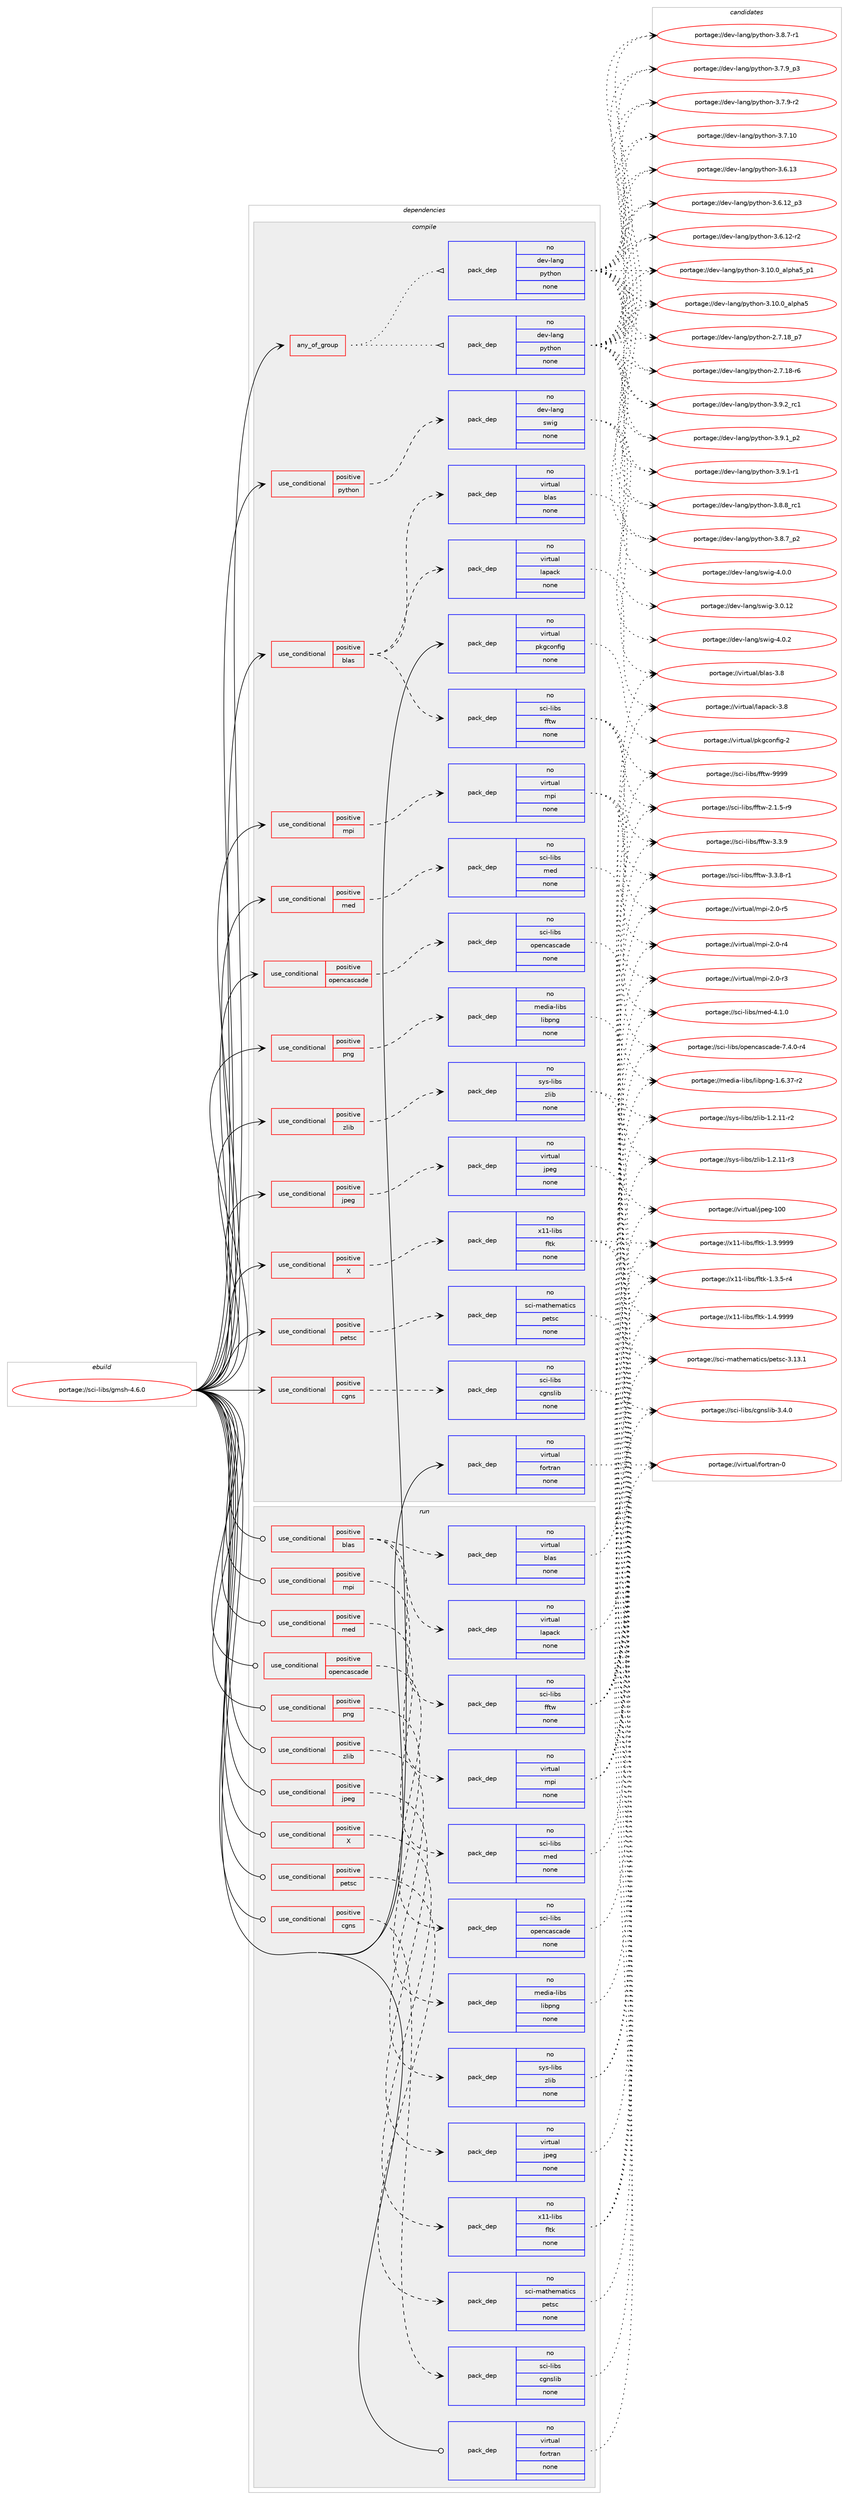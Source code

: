 digraph prolog {

# *************
# Graph options
# *************

newrank=true;
concentrate=true;
compound=true;
graph [rankdir=LR,fontname=Helvetica,fontsize=10,ranksep=1.5];#, ranksep=2.5, nodesep=0.2];
edge  [arrowhead=vee];
node  [fontname=Helvetica,fontsize=10];

# **********
# The ebuild
# **********

subgraph cluster_leftcol {
color=gray;
rank=same;
label=<<i>ebuild</i>>;
id [label="portage://sci-libs/gmsh-4.6.0", color=red, width=4, href="../sci-libs/gmsh-4.6.0.svg"];
}

# ****************
# The dependencies
# ****************

subgraph cluster_midcol {
color=gray;
label=<<i>dependencies</i>>;
subgraph cluster_compile {
fillcolor="#eeeeee";
style=filled;
label=<<i>compile</i>>;
subgraph any77 {
dependency9136 [label=<<TABLE BORDER="0" CELLBORDER="1" CELLSPACING="0" CELLPADDING="4"><TR><TD CELLPADDING="10">any_of_group</TD></TR></TABLE>>, shape=none, color=red];subgraph pack6498 {
dependency9137 [label=<<TABLE BORDER="0" CELLBORDER="1" CELLSPACING="0" CELLPADDING="4" WIDTH="220"><TR><TD ROWSPAN="6" CELLPADDING="30">pack_dep</TD></TR><TR><TD WIDTH="110">no</TD></TR><TR><TD>dev-lang</TD></TR><TR><TD>python</TD></TR><TR><TD>none</TD></TR><TR><TD></TD></TR></TABLE>>, shape=none, color=blue];
}
dependency9136:e -> dependency9137:w [weight=20,style="dotted",arrowhead="oinv"];
subgraph pack6499 {
dependency9138 [label=<<TABLE BORDER="0" CELLBORDER="1" CELLSPACING="0" CELLPADDING="4" WIDTH="220"><TR><TD ROWSPAN="6" CELLPADDING="30">pack_dep</TD></TR><TR><TD WIDTH="110">no</TD></TR><TR><TD>dev-lang</TD></TR><TR><TD>python</TD></TR><TR><TD>none</TD></TR><TR><TD></TD></TR></TABLE>>, shape=none, color=blue];
}
dependency9136:e -> dependency9138:w [weight=20,style="dotted",arrowhead="oinv"];
}
id:e -> dependency9136:w [weight=20,style="solid",arrowhead="vee"];
subgraph cond2552 {
dependency9139 [label=<<TABLE BORDER="0" CELLBORDER="1" CELLSPACING="0" CELLPADDING="4"><TR><TD ROWSPAN="3" CELLPADDING="10">use_conditional</TD></TR><TR><TD>positive</TD></TR><TR><TD>X</TD></TR></TABLE>>, shape=none, color=red];
subgraph pack6500 {
dependency9140 [label=<<TABLE BORDER="0" CELLBORDER="1" CELLSPACING="0" CELLPADDING="4" WIDTH="220"><TR><TD ROWSPAN="6" CELLPADDING="30">pack_dep</TD></TR><TR><TD WIDTH="110">no</TD></TR><TR><TD>x11-libs</TD></TR><TR><TD>fltk</TD></TR><TR><TD>none</TD></TR><TR><TD></TD></TR></TABLE>>, shape=none, color=blue];
}
dependency9139:e -> dependency9140:w [weight=20,style="dashed",arrowhead="vee"];
}
id:e -> dependency9139:w [weight=20,style="solid",arrowhead="vee"];
subgraph cond2553 {
dependency9141 [label=<<TABLE BORDER="0" CELLBORDER="1" CELLSPACING="0" CELLPADDING="4"><TR><TD ROWSPAN="3" CELLPADDING="10">use_conditional</TD></TR><TR><TD>positive</TD></TR><TR><TD>blas</TD></TR></TABLE>>, shape=none, color=red];
subgraph pack6501 {
dependency9142 [label=<<TABLE BORDER="0" CELLBORDER="1" CELLSPACING="0" CELLPADDING="4" WIDTH="220"><TR><TD ROWSPAN="6" CELLPADDING="30">pack_dep</TD></TR><TR><TD WIDTH="110">no</TD></TR><TR><TD>virtual</TD></TR><TR><TD>blas</TD></TR><TR><TD>none</TD></TR><TR><TD></TD></TR></TABLE>>, shape=none, color=blue];
}
dependency9141:e -> dependency9142:w [weight=20,style="dashed",arrowhead="vee"];
subgraph pack6502 {
dependency9143 [label=<<TABLE BORDER="0" CELLBORDER="1" CELLSPACING="0" CELLPADDING="4" WIDTH="220"><TR><TD ROWSPAN="6" CELLPADDING="30">pack_dep</TD></TR><TR><TD WIDTH="110">no</TD></TR><TR><TD>virtual</TD></TR><TR><TD>lapack</TD></TR><TR><TD>none</TD></TR><TR><TD></TD></TR></TABLE>>, shape=none, color=blue];
}
dependency9141:e -> dependency9143:w [weight=20,style="dashed",arrowhead="vee"];
subgraph pack6503 {
dependency9144 [label=<<TABLE BORDER="0" CELLBORDER="1" CELLSPACING="0" CELLPADDING="4" WIDTH="220"><TR><TD ROWSPAN="6" CELLPADDING="30">pack_dep</TD></TR><TR><TD WIDTH="110">no</TD></TR><TR><TD>sci-libs</TD></TR><TR><TD>fftw</TD></TR><TR><TD>none</TD></TR><TR><TD></TD></TR></TABLE>>, shape=none, color=blue];
}
dependency9141:e -> dependency9144:w [weight=20,style="dashed",arrowhead="vee"];
}
id:e -> dependency9141:w [weight=20,style="solid",arrowhead="vee"];
subgraph cond2554 {
dependency9145 [label=<<TABLE BORDER="0" CELLBORDER="1" CELLSPACING="0" CELLPADDING="4"><TR><TD ROWSPAN="3" CELLPADDING="10">use_conditional</TD></TR><TR><TD>positive</TD></TR><TR><TD>cgns</TD></TR></TABLE>>, shape=none, color=red];
subgraph pack6504 {
dependency9146 [label=<<TABLE BORDER="0" CELLBORDER="1" CELLSPACING="0" CELLPADDING="4" WIDTH="220"><TR><TD ROWSPAN="6" CELLPADDING="30">pack_dep</TD></TR><TR><TD WIDTH="110">no</TD></TR><TR><TD>sci-libs</TD></TR><TR><TD>cgnslib</TD></TR><TR><TD>none</TD></TR><TR><TD></TD></TR></TABLE>>, shape=none, color=blue];
}
dependency9145:e -> dependency9146:w [weight=20,style="dashed",arrowhead="vee"];
}
id:e -> dependency9145:w [weight=20,style="solid",arrowhead="vee"];
subgraph cond2555 {
dependency9147 [label=<<TABLE BORDER="0" CELLBORDER="1" CELLSPACING="0" CELLPADDING="4"><TR><TD ROWSPAN="3" CELLPADDING="10">use_conditional</TD></TR><TR><TD>positive</TD></TR><TR><TD>jpeg</TD></TR></TABLE>>, shape=none, color=red];
subgraph pack6505 {
dependency9148 [label=<<TABLE BORDER="0" CELLBORDER="1" CELLSPACING="0" CELLPADDING="4" WIDTH="220"><TR><TD ROWSPAN="6" CELLPADDING="30">pack_dep</TD></TR><TR><TD WIDTH="110">no</TD></TR><TR><TD>virtual</TD></TR><TR><TD>jpeg</TD></TR><TR><TD>none</TD></TR><TR><TD></TD></TR></TABLE>>, shape=none, color=blue];
}
dependency9147:e -> dependency9148:w [weight=20,style="dashed",arrowhead="vee"];
}
id:e -> dependency9147:w [weight=20,style="solid",arrowhead="vee"];
subgraph cond2556 {
dependency9149 [label=<<TABLE BORDER="0" CELLBORDER="1" CELLSPACING="0" CELLPADDING="4"><TR><TD ROWSPAN="3" CELLPADDING="10">use_conditional</TD></TR><TR><TD>positive</TD></TR><TR><TD>med</TD></TR></TABLE>>, shape=none, color=red];
subgraph pack6506 {
dependency9150 [label=<<TABLE BORDER="0" CELLBORDER="1" CELLSPACING="0" CELLPADDING="4" WIDTH="220"><TR><TD ROWSPAN="6" CELLPADDING="30">pack_dep</TD></TR><TR><TD WIDTH="110">no</TD></TR><TR><TD>sci-libs</TD></TR><TR><TD>med</TD></TR><TR><TD>none</TD></TR><TR><TD></TD></TR></TABLE>>, shape=none, color=blue];
}
dependency9149:e -> dependency9150:w [weight=20,style="dashed",arrowhead="vee"];
}
id:e -> dependency9149:w [weight=20,style="solid",arrowhead="vee"];
subgraph cond2557 {
dependency9151 [label=<<TABLE BORDER="0" CELLBORDER="1" CELLSPACING="0" CELLPADDING="4"><TR><TD ROWSPAN="3" CELLPADDING="10">use_conditional</TD></TR><TR><TD>positive</TD></TR><TR><TD>mpi</TD></TR></TABLE>>, shape=none, color=red];
subgraph pack6507 {
dependency9152 [label=<<TABLE BORDER="0" CELLBORDER="1" CELLSPACING="0" CELLPADDING="4" WIDTH="220"><TR><TD ROWSPAN="6" CELLPADDING="30">pack_dep</TD></TR><TR><TD WIDTH="110">no</TD></TR><TR><TD>virtual</TD></TR><TR><TD>mpi</TD></TR><TR><TD>none</TD></TR><TR><TD></TD></TR></TABLE>>, shape=none, color=blue];
}
dependency9151:e -> dependency9152:w [weight=20,style="dashed",arrowhead="vee"];
}
id:e -> dependency9151:w [weight=20,style="solid",arrowhead="vee"];
subgraph cond2558 {
dependency9153 [label=<<TABLE BORDER="0" CELLBORDER="1" CELLSPACING="0" CELLPADDING="4"><TR><TD ROWSPAN="3" CELLPADDING="10">use_conditional</TD></TR><TR><TD>positive</TD></TR><TR><TD>opencascade</TD></TR></TABLE>>, shape=none, color=red];
subgraph pack6508 {
dependency9154 [label=<<TABLE BORDER="0" CELLBORDER="1" CELLSPACING="0" CELLPADDING="4" WIDTH="220"><TR><TD ROWSPAN="6" CELLPADDING="30">pack_dep</TD></TR><TR><TD WIDTH="110">no</TD></TR><TR><TD>sci-libs</TD></TR><TR><TD>opencascade</TD></TR><TR><TD>none</TD></TR><TR><TD></TD></TR></TABLE>>, shape=none, color=blue];
}
dependency9153:e -> dependency9154:w [weight=20,style="dashed",arrowhead="vee"];
}
id:e -> dependency9153:w [weight=20,style="solid",arrowhead="vee"];
subgraph cond2559 {
dependency9155 [label=<<TABLE BORDER="0" CELLBORDER="1" CELLSPACING="0" CELLPADDING="4"><TR><TD ROWSPAN="3" CELLPADDING="10">use_conditional</TD></TR><TR><TD>positive</TD></TR><TR><TD>petsc</TD></TR></TABLE>>, shape=none, color=red];
subgraph pack6509 {
dependency9156 [label=<<TABLE BORDER="0" CELLBORDER="1" CELLSPACING="0" CELLPADDING="4" WIDTH="220"><TR><TD ROWSPAN="6" CELLPADDING="30">pack_dep</TD></TR><TR><TD WIDTH="110">no</TD></TR><TR><TD>sci-mathematics</TD></TR><TR><TD>petsc</TD></TR><TR><TD>none</TD></TR><TR><TD></TD></TR></TABLE>>, shape=none, color=blue];
}
dependency9155:e -> dependency9156:w [weight=20,style="dashed",arrowhead="vee"];
}
id:e -> dependency9155:w [weight=20,style="solid",arrowhead="vee"];
subgraph cond2560 {
dependency9157 [label=<<TABLE BORDER="0" CELLBORDER="1" CELLSPACING="0" CELLPADDING="4"><TR><TD ROWSPAN="3" CELLPADDING="10">use_conditional</TD></TR><TR><TD>positive</TD></TR><TR><TD>png</TD></TR></TABLE>>, shape=none, color=red];
subgraph pack6510 {
dependency9158 [label=<<TABLE BORDER="0" CELLBORDER="1" CELLSPACING="0" CELLPADDING="4" WIDTH="220"><TR><TD ROWSPAN="6" CELLPADDING="30">pack_dep</TD></TR><TR><TD WIDTH="110">no</TD></TR><TR><TD>media-libs</TD></TR><TR><TD>libpng</TD></TR><TR><TD>none</TD></TR><TR><TD></TD></TR></TABLE>>, shape=none, color=blue];
}
dependency9157:e -> dependency9158:w [weight=20,style="dashed",arrowhead="vee"];
}
id:e -> dependency9157:w [weight=20,style="solid",arrowhead="vee"];
subgraph cond2561 {
dependency9159 [label=<<TABLE BORDER="0" CELLBORDER="1" CELLSPACING="0" CELLPADDING="4"><TR><TD ROWSPAN="3" CELLPADDING="10">use_conditional</TD></TR><TR><TD>positive</TD></TR><TR><TD>python</TD></TR></TABLE>>, shape=none, color=red];
subgraph pack6511 {
dependency9160 [label=<<TABLE BORDER="0" CELLBORDER="1" CELLSPACING="0" CELLPADDING="4" WIDTH="220"><TR><TD ROWSPAN="6" CELLPADDING="30">pack_dep</TD></TR><TR><TD WIDTH="110">no</TD></TR><TR><TD>dev-lang</TD></TR><TR><TD>swig</TD></TR><TR><TD>none</TD></TR><TR><TD></TD></TR></TABLE>>, shape=none, color=blue];
}
dependency9159:e -> dependency9160:w [weight=20,style="dashed",arrowhead="vee"];
}
id:e -> dependency9159:w [weight=20,style="solid",arrowhead="vee"];
subgraph cond2562 {
dependency9161 [label=<<TABLE BORDER="0" CELLBORDER="1" CELLSPACING="0" CELLPADDING="4"><TR><TD ROWSPAN="3" CELLPADDING="10">use_conditional</TD></TR><TR><TD>positive</TD></TR><TR><TD>zlib</TD></TR></TABLE>>, shape=none, color=red];
subgraph pack6512 {
dependency9162 [label=<<TABLE BORDER="0" CELLBORDER="1" CELLSPACING="0" CELLPADDING="4" WIDTH="220"><TR><TD ROWSPAN="6" CELLPADDING="30">pack_dep</TD></TR><TR><TD WIDTH="110">no</TD></TR><TR><TD>sys-libs</TD></TR><TR><TD>zlib</TD></TR><TR><TD>none</TD></TR><TR><TD></TD></TR></TABLE>>, shape=none, color=blue];
}
dependency9161:e -> dependency9162:w [weight=20,style="dashed",arrowhead="vee"];
}
id:e -> dependency9161:w [weight=20,style="solid",arrowhead="vee"];
subgraph pack6513 {
dependency9163 [label=<<TABLE BORDER="0" CELLBORDER="1" CELLSPACING="0" CELLPADDING="4" WIDTH="220"><TR><TD ROWSPAN="6" CELLPADDING="30">pack_dep</TD></TR><TR><TD WIDTH="110">no</TD></TR><TR><TD>virtual</TD></TR><TR><TD>fortran</TD></TR><TR><TD>none</TD></TR><TR><TD></TD></TR></TABLE>>, shape=none, color=blue];
}
id:e -> dependency9163:w [weight=20,style="solid",arrowhead="vee"];
subgraph pack6514 {
dependency9164 [label=<<TABLE BORDER="0" CELLBORDER="1" CELLSPACING="0" CELLPADDING="4" WIDTH="220"><TR><TD ROWSPAN="6" CELLPADDING="30">pack_dep</TD></TR><TR><TD WIDTH="110">no</TD></TR><TR><TD>virtual</TD></TR><TR><TD>pkgconfig</TD></TR><TR><TD>none</TD></TR><TR><TD></TD></TR></TABLE>>, shape=none, color=blue];
}
id:e -> dependency9164:w [weight=20,style="solid",arrowhead="vee"];
}
subgraph cluster_compileandrun {
fillcolor="#eeeeee";
style=filled;
label=<<i>compile and run</i>>;
}
subgraph cluster_run {
fillcolor="#eeeeee";
style=filled;
label=<<i>run</i>>;
subgraph cond2563 {
dependency9165 [label=<<TABLE BORDER="0" CELLBORDER="1" CELLSPACING="0" CELLPADDING="4"><TR><TD ROWSPAN="3" CELLPADDING="10">use_conditional</TD></TR><TR><TD>positive</TD></TR><TR><TD>X</TD></TR></TABLE>>, shape=none, color=red];
subgraph pack6515 {
dependency9166 [label=<<TABLE BORDER="0" CELLBORDER="1" CELLSPACING="0" CELLPADDING="4" WIDTH="220"><TR><TD ROWSPAN="6" CELLPADDING="30">pack_dep</TD></TR><TR><TD WIDTH="110">no</TD></TR><TR><TD>x11-libs</TD></TR><TR><TD>fltk</TD></TR><TR><TD>none</TD></TR><TR><TD></TD></TR></TABLE>>, shape=none, color=blue];
}
dependency9165:e -> dependency9166:w [weight=20,style="dashed",arrowhead="vee"];
}
id:e -> dependency9165:w [weight=20,style="solid",arrowhead="odot"];
subgraph cond2564 {
dependency9167 [label=<<TABLE BORDER="0" CELLBORDER="1" CELLSPACING="0" CELLPADDING="4"><TR><TD ROWSPAN="3" CELLPADDING="10">use_conditional</TD></TR><TR><TD>positive</TD></TR><TR><TD>blas</TD></TR></TABLE>>, shape=none, color=red];
subgraph pack6516 {
dependency9168 [label=<<TABLE BORDER="0" CELLBORDER="1" CELLSPACING="0" CELLPADDING="4" WIDTH="220"><TR><TD ROWSPAN="6" CELLPADDING="30">pack_dep</TD></TR><TR><TD WIDTH="110">no</TD></TR><TR><TD>virtual</TD></TR><TR><TD>blas</TD></TR><TR><TD>none</TD></TR><TR><TD></TD></TR></TABLE>>, shape=none, color=blue];
}
dependency9167:e -> dependency9168:w [weight=20,style="dashed",arrowhead="vee"];
subgraph pack6517 {
dependency9169 [label=<<TABLE BORDER="0" CELLBORDER="1" CELLSPACING="0" CELLPADDING="4" WIDTH="220"><TR><TD ROWSPAN="6" CELLPADDING="30">pack_dep</TD></TR><TR><TD WIDTH="110">no</TD></TR><TR><TD>virtual</TD></TR><TR><TD>lapack</TD></TR><TR><TD>none</TD></TR><TR><TD></TD></TR></TABLE>>, shape=none, color=blue];
}
dependency9167:e -> dependency9169:w [weight=20,style="dashed",arrowhead="vee"];
subgraph pack6518 {
dependency9170 [label=<<TABLE BORDER="0" CELLBORDER="1" CELLSPACING="0" CELLPADDING="4" WIDTH="220"><TR><TD ROWSPAN="6" CELLPADDING="30">pack_dep</TD></TR><TR><TD WIDTH="110">no</TD></TR><TR><TD>sci-libs</TD></TR><TR><TD>fftw</TD></TR><TR><TD>none</TD></TR><TR><TD></TD></TR></TABLE>>, shape=none, color=blue];
}
dependency9167:e -> dependency9170:w [weight=20,style="dashed",arrowhead="vee"];
}
id:e -> dependency9167:w [weight=20,style="solid",arrowhead="odot"];
subgraph cond2565 {
dependency9171 [label=<<TABLE BORDER="0" CELLBORDER="1" CELLSPACING="0" CELLPADDING="4"><TR><TD ROWSPAN="3" CELLPADDING="10">use_conditional</TD></TR><TR><TD>positive</TD></TR><TR><TD>cgns</TD></TR></TABLE>>, shape=none, color=red];
subgraph pack6519 {
dependency9172 [label=<<TABLE BORDER="0" CELLBORDER="1" CELLSPACING="0" CELLPADDING="4" WIDTH="220"><TR><TD ROWSPAN="6" CELLPADDING="30">pack_dep</TD></TR><TR><TD WIDTH="110">no</TD></TR><TR><TD>sci-libs</TD></TR><TR><TD>cgnslib</TD></TR><TR><TD>none</TD></TR><TR><TD></TD></TR></TABLE>>, shape=none, color=blue];
}
dependency9171:e -> dependency9172:w [weight=20,style="dashed",arrowhead="vee"];
}
id:e -> dependency9171:w [weight=20,style="solid",arrowhead="odot"];
subgraph cond2566 {
dependency9173 [label=<<TABLE BORDER="0" CELLBORDER="1" CELLSPACING="0" CELLPADDING="4"><TR><TD ROWSPAN="3" CELLPADDING="10">use_conditional</TD></TR><TR><TD>positive</TD></TR><TR><TD>jpeg</TD></TR></TABLE>>, shape=none, color=red];
subgraph pack6520 {
dependency9174 [label=<<TABLE BORDER="0" CELLBORDER="1" CELLSPACING="0" CELLPADDING="4" WIDTH="220"><TR><TD ROWSPAN="6" CELLPADDING="30">pack_dep</TD></TR><TR><TD WIDTH="110">no</TD></TR><TR><TD>virtual</TD></TR><TR><TD>jpeg</TD></TR><TR><TD>none</TD></TR><TR><TD></TD></TR></TABLE>>, shape=none, color=blue];
}
dependency9173:e -> dependency9174:w [weight=20,style="dashed",arrowhead="vee"];
}
id:e -> dependency9173:w [weight=20,style="solid",arrowhead="odot"];
subgraph cond2567 {
dependency9175 [label=<<TABLE BORDER="0" CELLBORDER="1" CELLSPACING="0" CELLPADDING="4"><TR><TD ROWSPAN="3" CELLPADDING="10">use_conditional</TD></TR><TR><TD>positive</TD></TR><TR><TD>med</TD></TR></TABLE>>, shape=none, color=red];
subgraph pack6521 {
dependency9176 [label=<<TABLE BORDER="0" CELLBORDER="1" CELLSPACING="0" CELLPADDING="4" WIDTH="220"><TR><TD ROWSPAN="6" CELLPADDING="30">pack_dep</TD></TR><TR><TD WIDTH="110">no</TD></TR><TR><TD>sci-libs</TD></TR><TR><TD>med</TD></TR><TR><TD>none</TD></TR><TR><TD></TD></TR></TABLE>>, shape=none, color=blue];
}
dependency9175:e -> dependency9176:w [weight=20,style="dashed",arrowhead="vee"];
}
id:e -> dependency9175:w [weight=20,style="solid",arrowhead="odot"];
subgraph cond2568 {
dependency9177 [label=<<TABLE BORDER="0" CELLBORDER="1" CELLSPACING="0" CELLPADDING="4"><TR><TD ROWSPAN="3" CELLPADDING="10">use_conditional</TD></TR><TR><TD>positive</TD></TR><TR><TD>mpi</TD></TR></TABLE>>, shape=none, color=red];
subgraph pack6522 {
dependency9178 [label=<<TABLE BORDER="0" CELLBORDER="1" CELLSPACING="0" CELLPADDING="4" WIDTH="220"><TR><TD ROWSPAN="6" CELLPADDING="30">pack_dep</TD></TR><TR><TD WIDTH="110">no</TD></TR><TR><TD>virtual</TD></TR><TR><TD>mpi</TD></TR><TR><TD>none</TD></TR><TR><TD></TD></TR></TABLE>>, shape=none, color=blue];
}
dependency9177:e -> dependency9178:w [weight=20,style="dashed",arrowhead="vee"];
}
id:e -> dependency9177:w [weight=20,style="solid",arrowhead="odot"];
subgraph cond2569 {
dependency9179 [label=<<TABLE BORDER="0" CELLBORDER="1" CELLSPACING="0" CELLPADDING="4"><TR><TD ROWSPAN="3" CELLPADDING="10">use_conditional</TD></TR><TR><TD>positive</TD></TR><TR><TD>opencascade</TD></TR></TABLE>>, shape=none, color=red];
subgraph pack6523 {
dependency9180 [label=<<TABLE BORDER="0" CELLBORDER="1" CELLSPACING="0" CELLPADDING="4" WIDTH="220"><TR><TD ROWSPAN="6" CELLPADDING="30">pack_dep</TD></TR><TR><TD WIDTH="110">no</TD></TR><TR><TD>sci-libs</TD></TR><TR><TD>opencascade</TD></TR><TR><TD>none</TD></TR><TR><TD></TD></TR></TABLE>>, shape=none, color=blue];
}
dependency9179:e -> dependency9180:w [weight=20,style="dashed",arrowhead="vee"];
}
id:e -> dependency9179:w [weight=20,style="solid",arrowhead="odot"];
subgraph cond2570 {
dependency9181 [label=<<TABLE BORDER="0" CELLBORDER="1" CELLSPACING="0" CELLPADDING="4"><TR><TD ROWSPAN="3" CELLPADDING="10">use_conditional</TD></TR><TR><TD>positive</TD></TR><TR><TD>petsc</TD></TR></TABLE>>, shape=none, color=red];
subgraph pack6524 {
dependency9182 [label=<<TABLE BORDER="0" CELLBORDER="1" CELLSPACING="0" CELLPADDING="4" WIDTH="220"><TR><TD ROWSPAN="6" CELLPADDING="30">pack_dep</TD></TR><TR><TD WIDTH="110">no</TD></TR><TR><TD>sci-mathematics</TD></TR><TR><TD>petsc</TD></TR><TR><TD>none</TD></TR><TR><TD></TD></TR></TABLE>>, shape=none, color=blue];
}
dependency9181:e -> dependency9182:w [weight=20,style="dashed",arrowhead="vee"];
}
id:e -> dependency9181:w [weight=20,style="solid",arrowhead="odot"];
subgraph cond2571 {
dependency9183 [label=<<TABLE BORDER="0" CELLBORDER="1" CELLSPACING="0" CELLPADDING="4"><TR><TD ROWSPAN="3" CELLPADDING="10">use_conditional</TD></TR><TR><TD>positive</TD></TR><TR><TD>png</TD></TR></TABLE>>, shape=none, color=red];
subgraph pack6525 {
dependency9184 [label=<<TABLE BORDER="0" CELLBORDER="1" CELLSPACING="0" CELLPADDING="4" WIDTH="220"><TR><TD ROWSPAN="6" CELLPADDING="30">pack_dep</TD></TR><TR><TD WIDTH="110">no</TD></TR><TR><TD>media-libs</TD></TR><TR><TD>libpng</TD></TR><TR><TD>none</TD></TR><TR><TD></TD></TR></TABLE>>, shape=none, color=blue];
}
dependency9183:e -> dependency9184:w [weight=20,style="dashed",arrowhead="vee"];
}
id:e -> dependency9183:w [weight=20,style="solid",arrowhead="odot"];
subgraph cond2572 {
dependency9185 [label=<<TABLE BORDER="0" CELLBORDER="1" CELLSPACING="0" CELLPADDING="4"><TR><TD ROWSPAN="3" CELLPADDING="10">use_conditional</TD></TR><TR><TD>positive</TD></TR><TR><TD>zlib</TD></TR></TABLE>>, shape=none, color=red];
subgraph pack6526 {
dependency9186 [label=<<TABLE BORDER="0" CELLBORDER="1" CELLSPACING="0" CELLPADDING="4" WIDTH="220"><TR><TD ROWSPAN="6" CELLPADDING="30">pack_dep</TD></TR><TR><TD WIDTH="110">no</TD></TR><TR><TD>sys-libs</TD></TR><TR><TD>zlib</TD></TR><TR><TD>none</TD></TR><TR><TD></TD></TR></TABLE>>, shape=none, color=blue];
}
dependency9185:e -> dependency9186:w [weight=20,style="dashed",arrowhead="vee"];
}
id:e -> dependency9185:w [weight=20,style="solid",arrowhead="odot"];
subgraph pack6527 {
dependency9187 [label=<<TABLE BORDER="0" CELLBORDER="1" CELLSPACING="0" CELLPADDING="4" WIDTH="220"><TR><TD ROWSPAN="6" CELLPADDING="30">pack_dep</TD></TR><TR><TD WIDTH="110">no</TD></TR><TR><TD>virtual</TD></TR><TR><TD>fortran</TD></TR><TR><TD>none</TD></TR><TR><TD></TD></TR></TABLE>>, shape=none, color=blue];
}
id:e -> dependency9187:w [weight=20,style="solid",arrowhead="odot"];
}
}

# **************
# The candidates
# **************

subgraph cluster_choices {
rank=same;
color=gray;
label=<<i>candidates</i>>;

subgraph choice6498 {
color=black;
nodesep=1;
choice100101118451089711010347112121116104111110455146574650951149949 [label="portage://dev-lang/python-3.9.2_rc1", color=red, width=4,href="../dev-lang/python-3.9.2_rc1.svg"];
choice1001011184510897110103471121211161041111104551465746499511250 [label="portage://dev-lang/python-3.9.1_p2", color=red, width=4,href="../dev-lang/python-3.9.1_p2.svg"];
choice1001011184510897110103471121211161041111104551465746494511449 [label="portage://dev-lang/python-3.9.1-r1", color=red, width=4,href="../dev-lang/python-3.9.1-r1.svg"];
choice100101118451089711010347112121116104111110455146564656951149949 [label="portage://dev-lang/python-3.8.8_rc1", color=red, width=4,href="../dev-lang/python-3.8.8_rc1.svg"];
choice1001011184510897110103471121211161041111104551465646559511250 [label="portage://dev-lang/python-3.8.7_p2", color=red, width=4,href="../dev-lang/python-3.8.7_p2.svg"];
choice1001011184510897110103471121211161041111104551465646554511449 [label="portage://dev-lang/python-3.8.7-r1", color=red, width=4,href="../dev-lang/python-3.8.7-r1.svg"];
choice1001011184510897110103471121211161041111104551465546579511251 [label="portage://dev-lang/python-3.7.9_p3", color=red, width=4,href="../dev-lang/python-3.7.9_p3.svg"];
choice1001011184510897110103471121211161041111104551465546574511450 [label="portage://dev-lang/python-3.7.9-r2", color=red, width=4,href="../dev-lang/python-3.7.9-r2.svg"];
choice10010111845108971101034711212111610411111045514655464948 [label="portage://dev-lang/python-3.7.10", color=red, width=4,href="../dev-lang/python-3.7.10.svg"];
choice10010111845108971101034711212111610411111045514654464951 [label="portage://dev-lang/python-3.6.13", color=red, width=4,href="../dev-lang/python-3.6.13.svg"];
choice100101118451089711010347112121116104111110455146544649509511251 [label="portage://dev-lang/python-3.6.12_p3", color=red, width=4,href="../dev-lang/python-3.6.12_p3.svg"];
choice100101118451089711010347112121116104111110455146544649504511450 [label="portage://dev-lang/python-3.6.12-r2", color=red, width=4,href="../dev-lang/python-3.6.12-r2.svg"];
choice10010111845108971101034711212111610411111045514649484648959710811210497539511249 [label="portage://dev-lang/python-3.10.0_alpha5_p1", color=red, width=4,href="../dev-lang/python-3.10.0_alpha5_p1.svg"];
choice1001011184510897110103471121211161041111104551464948464895971081121049753 [label="portage://dev-lang/python-3.10.0_alpha5", color=red, width=4,href="../dev-lang/python-3.10.0_alpha5.svg"];
choice100101118451089711010347112121116104111110455046554649569511255 [label="portage://dev-lang/python-2.7.18_p7", color=red, width=4,href="../dev-lang/python-2.7.18_p7.svg"];
choice100101118451089711010347112121116104111110455046554649564511454 [label="portage://dev-lang/python-2.7.18-r6", color=red, width=4,href="../dev-lang/python-2.7.18-r6.svg"];
dependency9137:e -> choice100101118451089711010347112121116104111110455146574650951149949:w [style=dotted,weight="100"];
dependency9137:e -> choice1001011184510897110103471121211161041111104551465746499511250:w [style=dotted,weight="100"];
dependency9137:e -> choice1001011184510897110103471121211161041111104551465746494511449:w [style=dotted,weight="100"];
dependency9137:e -> choice100101118451089711010347112121116104111110455146564656951149949:w [style=dotted,weight="100"];
dependency9137:e -> choice1001011184510897110103471121211161041111104551465646559511250:w [style=dotted,weight="100"];
dependency9137:e -> choice1001011184510897110103471121211161041111104551465646554511449:w [style=dotted,weight="100"];
dependency9137:e -> choice1001011184510897110103471121211161041111104551465546579511251:w [style=dotted,weight="100"];
dependency9137:e -> choice1001011184510897110103471121211161041111104551465546574511450:w [style=dotted,weight="100"];
dependency9137:e -> choice10010111845108971101034711212111610411111045514655464948:w [style=dotted,weight="100"];
dependency9137:e -> choice10010111845108971101034711212111610411111045514654464951:w [style=dotted,weight="100"];
dependency9137:e -> choice100101118451089711010347112121116104111110455146544649509511251:w [style=dotted,weight="100"];
dependency9137:e -> choice100101118451089711010347112121116104111110455146544649504511450:w [style=dotted,weight="100"];
dependency9137:e -> choice10010111845108971101034711212111610411111045514649484648959710811210497539511249:w [style=dotted,weight="100"];
dependency9137:e -> choice1001011184510897110103471121211161041111104551464948464895971081121049753:w [style=dotted,weight="100"];
dependency9137:e -> choice100101118451089711010347112121116104111110455046554649569511255:w [style=dotted,weight="100"];
dependency9137:e -> choice100101118451089711010347112121116104111110455046554649564511454:w [style=dotted,weight="100"];
}
subgraph choice6499 {
color=black;
nodesep=1;
choice100101118451089711010347112121116104111110455146574650951149949 [label="portage://dev-lang/python-3.9.2_rc1", color=red, width=4,href="../dev-lang/python-3.9.2_rc1.svg"];
choice1001011184510897110103471121211161041111104551465746499511250 [label="portage://dev-lang/python-3.9.1_p2", color=red, width=4,href="../dev-lang/python-3.9.1_p2.svg"];
choice1001011184510897110103471121211161041111104551465746494511449 [label="portage://dev-lang/python-3.9.1-r1", color=red, width=4,href="../dev-lang/python-3.9.1-r1.svg"];
choice100101118451089711010347112121116104111110455146564656951149949 [label="portage://dev-lang/python-3.8.8_rc1", color=red, width=4,href="../dev-lang/python-3.8.8_rc1.svg"];
choice1001011184510897110103471121211161041111104551465646559511250 [label="portage://dev-lang/python-3.8.7_p2", color=red, width=4,href="../dev-lang/python-3.8.7_p2.svg"];
choice1001011184510897110103471121211161041111104551465646554511449 [label="portage://dev-lang/python-3.8.7-r1", color=red, width=4,href="../dev-lang/python-3.8.7-r1.svg"];
choice1001011184510897110103471121211161041111104551465546579511251 [label="portage://dev-lang/python-3.7.9_p3", color=red, width=4,href="../dev-lang/python-3.7.9_p3.svg"];
choice1001011184510897110103471121211161041111104551465546574511450 [label="portage://dev-lang/python-3.7.9-r2", color=red, width=4,href="../dev-lang/python-3.7.9-r2.svg"];
choice10010111845108971101034711212111610411111045514655464948 [label="portage://dev-lang/python-3.7.10", color=red, width=4,href="../dev-lang/python-3.7.10.svg"];
choice10010111845108971101034711212111610411111045514654464951 [label="portage://dev-lang/python-3.6.13", color=red, width=4,href="../dev-lang/python-3.6.13.svg"];
choice100101118451089711010347112121116104111110455146544649509511251 [label="portage://dev-lang/python-3.6.12_p3", color=red, width=4,href="../dev-lang/python-3.6.12_p3.svg"];
choice100101118451089711010347112121116104111110455146544649504511450 [label="portage://dev-lang/python-3.6.12-r2", color=red, width=4,href="../dev-lang/python-3.6.12-r2.svg"];
choice10010111845108971101034711212111610411111045514649484648959710811210497539511249 [label="portage://dev-lang/python-3.10.0_alpha5_p1", color=red, width=4,href="../dev-lang/python-3.10.0_alpha5_p1.svg"];
choice1001011184510897110103471121211161041111104551464948464895971081121049753 [label="portage://dev-lang/python-3.10.0_alpha5", color=red, width=4,href="../dev-lang/python-3.10.0_alpha5.svg"];
choice100101118451089711010347112121116104111110455046554649569511255 [label="portage://dev-lang/python-2.7.18_p7", color=red, width=4,href="../dev-lang/python-2.7.18_p7.svg"];
choice100101118451089711010347112121116104111110455046554649564511454 [label="portage://dev-lang/python-2.7.18-r6", color=red, width=4,href="../dev-lang/python-2.7.18-r6.svg"];
dependency9138:e -> choice100101118451089711010347112121116104111110455146574650951149949:w [style=dotted,weight="100"];
dependency9138:e -> choice1001011184510897110103471121211161041111104551465746499511250:w [style=dotted,weight="100"];
dependency9138:e -> choice1001011184510897110103471121211161041111104551465746494511449:w [style=dotted,weight="100"];
dependency9138:e -> choice100101118451089711010347112121116104111110455146564656951149949:w [style=dotted,weight="100"];
dependency9138:e -> choice1001011184510897110103471121211161041111104551465646559511250:w [style=dotted,weight="100"];
dependency9138:e -> choice1001011184510897110103471121211161041111104551465646554511449:w [style=dotted,weight="100"];
dependency9138:e -> choice1001011184510897110103471121211161041111104551465546579511251:w [style=dotted,weight="100"];
dependency9138:e -> choice1001011184510897110103471121211161041111104551465546574511450:w [style=dotted,weight="100"];
dependency9138:e -> choice10010111845108971101034711212111610411111045514655464948:w [style=dotted,weight="100"];
dependency9138:e -> choice10010111845108971101034711212111610411111045514654464951:w [style=dotted,weight="100"];
dependency9138:e -> choice100101118451089711010347112121116104111110455146544649509511251:w [style=dotted,weight="100"];
dependency9138:e -> choice100101118451089711010347112121116104111110455146544649504511450:w [style=dotted,weight="100"];
dependency9138:e -> choice10010111845108971101034711212111610411111045514649484648959710811210497539511249:w [style=dotted,weight="100"];
dependency9138:e -> choice1001011184510897110103471121211161041111104551464948464895971081121049753:w [style=dotted,weight="100"];
dependency9138:e -> choice100101118451089711010347112121116104111110455046554649569511255:w [style=dotted,weight="100"];
dependency9138:e -> choice100101118451089711010347112121116104111110455046554649564511454:w [style=dotted,weight="100"];
}
subgraph choice6500 {
color=black;
nodesep=1;
choice1204949451081059811547102108116107454946524657575757 [label="portage://x11-libs/fltk-1.4.9999", color=red, width=4,href="../x11-libs/fltk-1.4.9999.svg"];
choice1204949451081059811547102108116107454946514657575757 [label="portage://x11-libs/fltk-1.3.9999", color=red, width=4,href="../x11-libs/fltk-1.3.9999.svg"];
choice12049494510810598115471021081161074549465146534511452 [label="portage://x11-libs/fltk-1.3.5-r4", color=red, width=4,href="../x11-libs/fltk-1.3.5-r4.svg"];
dependency9140:e -> choice1204949451081059811547102108116107454946524657575757:w [style=dotted,weight="100"];
dependency9140:e -> choice1204949451081059811547102108116107454946514657575757:w [style=dotted,weight="100"];
dependency9140:e -> choice12049494510810598115471021081161074549465146534511452:w [style=dotted,weight="100"];
}
subgraph choice6501 {
color=black;
nodesep=1;
choice1181051141161179710847981089711545514656 [label="portage://virtual/blas-3.8", color=red, width=4,href="../virtual/blas-3.8.svg"];
dependency9142:e -> choice1181051141161179710847981089711545514656:w [style=dotted,weight="100"];
}
subgraph choice6502 {
color=black;
nodesep=1;
choice118105114116117971084710897112979910745514656 [label="portage://virtual/lapack-3.8", color=red, width=4,href="../virtual/lapack-3.8.svg"];
dependency9143:e -> choice118105114116117971084710897112979910745514656:w [style=dotted,weight="100"];
}
subgraph choice6503 {
color=black;
nodesep=1;
choice115991054510810598115471021021161194557575757 [label="portage://sci-libs/fftw-9999", color=red, width=4,href="../sci-libs/fftw-9999.svg"];
choice11599105451081059811547102102116119455146514657 [label="portage://sci-libs/fftw-3.3.9", color=red, width=4,href="../sci-libs/fftw-3.3.9.svg"];
choice115991054510810598115471021021161194551465146564511449 [label="portage://sci-libs/fftw-3.3.8-r1", color=red, width=4,href="../sci-libs/fftw-3.3.8-r1.svg"];
choice115991054510810598115471021021161194550464946534511457 [label="portage://sci-libs/fftw-2.1.5-r9", color=red, width=4,href="../sci-libs/fftw-2.1.5-r9.svg"];
dependency9144:e -> choice115991054510810598115471021021161194557575757:w [style=dotted,weight="100"];
dependency9144:e -> choice11599105451081059811547102102116119455146514657:w [style=dotted,weight="100"];
dependency9144:e -> choice115991054510810598115471021021161194551465146564511449:w [style=dotted,weight="100"];
dependency9144:e -> choice115991054510810598115471021021161194550464946534511457:w [style=dotted,weight="100"];
}
subgraph choice6504 {
color=black;
nodesep=1;
choice115991054510810598115479910311011510810598455146524648 [label="portage://sci-libs/cgnslib-3.4.0", color=red, width=4,href="../sci-libs/cgnslib-3.4.0.svg"];
dependency9146:e -> choice115991054510810598115479910311011510810598455146524648:w [style=dotted,weight="100"];
}
subgraph choice6505 {
color=black;
nodesep=1;
choice118105114116117971084710611210110345494848 [label="portage://virtual/jpeg-100", color=red, width=4,href="../virtual/jpeg-100.svg"];
dependency9148:e -> choice118105114116117971084710611210110345494848:w [style=dotted,weight="100"];
}
subgraph choice6506 {
color=black;
nodesep=1;
choice11599105451081059811547109101100455246494648 [label="portage://sci-libs/med-4.1.0", color=red, width=4,href="../sci-libs/med-4.1.0.svg"];
dependency9150:e -> choice11599105451081059811547109101100455246494648:w [style=dotted,weight="100"];
}
subgraph choice6507 {
color=black;
nodesep=1;
choice1181051141161179710847109112105455046484511453 [label="portage://virtual/mpi-2.0-r5", color=red, width=4,href="../virtual/mpi-2.0-r5.svg"];
choice1181051141161179710847109112105455046484511452 [label="portage://virtual/mpi-2.0-r4", color=red, width=4,href="../virtual/mpi-2.0-r4.svg"];
choice1181051141161179710847109112105455046484511451 [label="portage://virtual/mpi-2.0-r3", color=red, width=4,href="../virtual/mpi-2.0-r3.svg"];
dependency9152:e -> choice1181051141161179710847109112105455046484511453:w [style=dotted,weight="100"];
dependency9152:e -> choice1181051141161179710847109112105455046484511452:w [style=dotted,weight="100"];
dependency9152:e -> choice1181051141161179710847109112105455046484511451:w [style=dotted,weight="100"];
}
subgraph choice6508 {
color=black;
nodesep=1;
choice11599105451081059811547111112101110999711599971001014555465246484511452 [label="portage://sci-libs/opencascade-7.4.0-r4", color=red, width=4,href="../sci-libs/opencascade-7.4.0-r4.svg"];
dependency9154:e -> choice11599105451081059811547111112101110999711599971001014555465246484511452:w [style=dotted,weight="100"];
}
subgraph choice6509 {
color=black;
nodesep=1;
choice1159910545109971161041011099711610599115471121011161159945514649514649 [label="portage://sci-mathematics/petsc-3.13.1", color=red, width=4,href="../sci-mathematics/petsc-3.13.1.svg"];
dependency9156:e -> choice1159910545109971161041011099711610599115471121011161159945514649514649:w [style=dotted,weight="100"];
}
subgraph choice6510 {
color=black;
nodesep=1;
choice1091011001059745108105981154710810598112110103454946544651554511450 [label="portage://media-libs/libpng-1.6.37-r2", color=red, width=4,href="../media-libs/libpng-1.6.37-r2.svg"];
dependency9158:e -> choice1091011001059745108105981154710810598112110103454946544651554511450:w [style=dotted,weight="100"];
}
subgraph choice6511 {
color=black;
nodesep=1;
choice100101118451089711010347115119105103455246484650 [label="portage://dev-lang/swig-4.0.2", color=red, width=4,href="../dev-lang/swig-4.0.2.svg"];
choice100101118451089711010347115119105103455246484648 [label="portage://dev-lang/swig-4.0.0", color=red, width=4,href="../dev-lang/swig-4.0.0.svg"];
choice10010111845108971101034711511910510345514648464950 [label="portage://dev-lang/swig-3.0.12", color=red, width=4,href="../dev-lang/swig-3.0.12.svg"];
dependency9160:e -> choice100101118451089711010347115119105103455246484650:w [style=dotted,weight="100"];
dependency9160:e -> choice100101118451089711010347115119105103455246484648:w [style=dotted,weight="100"];
dependency9160:e -> choice10010111845108971101034711511910510345514648464950:w [style=dotted,weight="100"];
}
subgraph choice6512 {
color=black;
nodesep=1;
choice11512111545108105981154712210810598454946504649494511451 [label="portage://sys-libs/zlib-1.2.11-r3", color=red, width=4,href="../sys-libs/zlib-1.2.11-r3.svg"];
choice11512111545108105981154712210810598454946504649494511450 [label="portage://sys-libs/zlib-1.2.11-r2", color=red, width=4,href="../sys-libs/zlib-1.2.11-r2.svg"];
dependency9162:e -> choice11512111545108105981154712210810598454946504649494511451:w [style=dotted,weight="100"];
dependency9162:e -> choice11512111545108105981154712210810598454946504649494511450:w [style=dotted,weight="100"];
}
subgraph choice6513 {
color=black;
nodesep=1;
choice1181051141161179710847102111114116114971104548 [label="portage://virtual/fortran-0", color=red, width=4,href="../virtual/fortran-0.svg"];
dependency9163:e -> choice1181051141161179710847102111114116114971104548:w [style=dotted,weight="100"];
}
subgraph choice6514 {
color=black;
nodesep=1;
choice1181051141161179710847112107103991111101021051034550 [label="portage://virtual/pkgconfig-2", color=red, width=4,href="../virtual/pkgconfig-2.svg"];
dependency9164:e -> choice1181051141161179710847112107103991111101021051034550:w [style=dotted,weight="100"];
}
subgraph choice6515 {
color=black;
nodesep=1;
choice1204949451081059811547102108116107454946524657575757 [label="portage://x11-libs/fltk-1.4.9999", color=red, width=4,href="../x11-libs/fltk-1.4.9999.svg"];
choice1204949451081059811547102108116107454946514657575757 [label="portage://x11-libs/fltk-1.3.9999", color=red, width=4,href="../x11-libs/fltk-1.3.9999.svg"];
choice12049494510810598115471021081161074549465146534511452 [label="portage://x11-libs/fltk-1.3.5-r4", color=red, width=4,href="../x11-libs/fltk-1.3.5-r4.svg"];
dependency9166:e -> choice1204949451081059811547102108116107454946524657575757:w [style=dotted,weight="100"];
dependency9166:e -> choice1204949451081059811547102108116107454946514657575757:w [style=dotted,weight="100"];
dependency9166:e -> choice12049494510810598115471021081161074549465146534511452:w [style=dotted,weight="100"];
}
subgraph choice6516 {
color=black;
nodesep=1;
choice1181051141161179710847981089711545514656 [label="portage://virtual/blas-3.8", color=red, width=4,href="../virtual/blas-3.8.svg"];
dependency9168:e -> choice1181051141161179710847981089711545514656:w [style=dotted,weight="100"];
}
subgraph choice6517 {
color=black;
nodesep=1;
choice118105114116117971084710897112979910745514656 [label="portage://virtual/lapack-3.8", color=red, width=4,href="../virtual/lapack-3.8.svg"];
dependency9169:e -> choice118105114116117971084710897112979910745514656:w [style=dotted,weight="100"];
}
subgraph choice6518 {
color=black;
nodesep=1;
choice115991054510810598115471021021161194557575757 [label="portage://sci-libs/fftw-9999", color=red, width=4,href="../sci-libs/fftw-9999.svg"];
choice11599105451081059811547102102116119455146514657 [label="portage://sci-libs/fftw-3.3.9", color=red, width=4,href="../sci-libs/fftw-3.3.9.svg"];
choice115991054510810598115471021021161194551465146564511449 [label="portage://sci-libs/fftw-3.3.8-r1", color=red, width=4,href="../sci-libs/fftw-3.3.8-r1.svg"];
choice115991054510810598115471021021161194550464946534511457 [label="portage://sci-libs/fftw-2.1.5-r9", color=red, width=4,href="../sci-libs/fftw-2.1.5-r9.svg"];
dependency9170:e -> choice115991054510810598115471021021161194557575757:w [style=dotted,weight="100"];
dependency9170:e -> choice11599105451081059811547102102116119455146514657:w [style=dotted,weight="100"];
dependency9170:e -> choice115991054510810598115471021021161194551465146564511449:w [style=dotted,weight="100"];
dependency9170:e -> choice115991054510810598115471021021161194550464946534511457:w [style=dotted,weight="100"];
}
subgraph choice6519 {
color=black;
nodesep=1;
choice115991054510810598115479910311011510810598455146524648 [label="portage://sci-libs/cgnslib-3.4.0", color=red, width=4,href="../sci-libs/cgnslib-3.4.0.svg"];
dependency9172:e -> choice115991054510810598115479910311011510810598455146524648:w [style=dotted,weight="100"];
}
subgraph choice6520 {
color=black;
nodesep=1;
choice118105114116117971084710611210110345494848 [label="portage://virtual/jpeg-100", color=red, width=4,href="../virtual/jpeg-100.svg"];
dependency9174:e -> choice118105114116117971084710611210110345494848:w [style=dotted,weight="100"];
}
subgraph choice6521 {
color=black;
nodesep=1;
choice11599105451081059811547109101100455246494648 [label="portage://sci-libs/med-4.1.0", color=red, width=4,href="../sci-libs/med-4.1.0.svg"];
dependency9176:e -> choice11599105451081059811547109101100455246494648:w [style=dotted,weight="100"];
}
subgraph choice6522 {
color=black;
nodesep=1;
choice1181051141161179710847109112105455046484511453 [label="portage://virtual/mpi-2.0-r5", color=red, width=4,href="../virtual/mpi-2.0-r5.svg"];
choice1181051141161179710847109112105455046484511452 [label="portage://virtual/mpi-2.0-r4", color=red, width=4,href="../virtual/mpi-2.0-r4.svg"];
choice1181051141161179710847109112105455046484511451 [label="portage://virtual/mpi-2.0-r3", color=red, width=4,href="../virtual/mpi-2.0-r3.svg"];
dependency9178:e -> choice1181051141161179710847109112105455046484511453:w [style=dotted,weight="100"];
dependency9178:e -> choice1181051141161179710847109112105455046484511452:w [style=dotted,weight="100"];
dependency9178:e -> choice1181051141161179710847109112105455046484511451:w [style=dotted,weight="100"];
}
subgraph choice6523 {
color=black;
nodesep=1;
choice11599105451081059811547111112101110999711599971001014555465246484511452 [label="portage://sci-libs/opencascade-7.4.0-r4", color=red, width=4,href="../sci-libs/opencascade-7.4.0-r4.svg"];
dependency9180:e -> choice11599105451081059811547111112101110999711599971001014555465246484511452:w [style=dotted,weight="100"];
}
subgraph choice6524 {
color=black;
nodesep=1;
choice1159910545109971161041011099711610599115471121011161159945514649514649 [label="portage://sci-mathematics/petsc-3.13.1", color=red, width=4,href="../sci-mathematics/petsc-3.13.1.svg"];
dependency9182:e -> choice1159910545109971161041011099711610599115471121011161159945514649514649:w [style=dotted,weight="100"];
}
subgraph choice6525 {
color=black;
nodesep=1;
choice1091011001059745108105981154710810598112110103454946544651554511450 [label="portage://media-libs/libpng-1.6.37-r2", color=red, width=4,href="../media-libs/libpng-1.6.37-r2.svg"];
dependency9184:e -> choice1091011001059745108105981154710810598112110103454946544651554511450:w [style=dotted,weight="100"];
}
subgraph choice6526 {
color=black;
nodesep=1;
choice11512111545108105981154712210810598454946504649494511451 [label="portage://sys-libs/zlib-1.2.11-r3", color=red, width=4,href="../sys-libs/zlib-1.2.11-r3.svg"];
choice11512111545108105981154712210810598454946504649494511450 [label="portage://sys-libs/zlib-1.2.11-r2", color=red, width=4,href="../sys-libs/zlib-1.2.11-r2.svg"];
dependency9186:e -> choice11512111545108105981154712210810598454946504649494511451:w [style=dotted,weight="100"];
dependency9186:e -> choice11512111545108105981154712210810598454946504649494511450:w [style=dotted,weight="100"];
}
subgraph choice6527 {
color=black;
nodesep=1;
choice1181051141161179710847102111114116114971104548 [label="portage://virtual/fortran-0", color=red, width=4,href="../virtual/fortran-0.svg"];
dependency9187:e -> choice1181051141161179710847102111114116114971104548:w [style=dotted,weight="100"];
}
}

}
